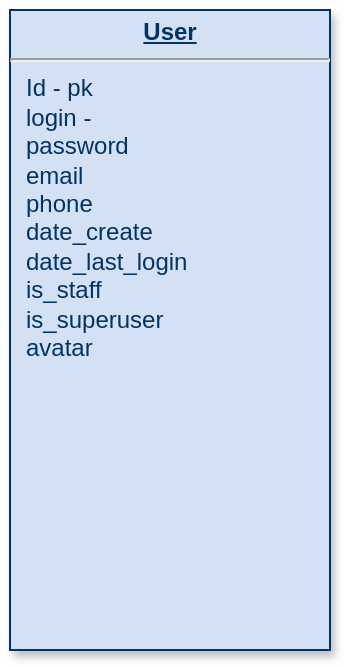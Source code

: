 <mxfile version="21.6.6" type="github">
  <diagram name="Page-1" id="efa7a0a1-bf9b-a30e-e6df-94a7791c09e9">
    <mxGraphModel dx="-55" dy="1025" grid="1" gridSize="10" guides="1" tooltips="1" connect="1" arrows="1" fold="1" page="1" pageScale="1" pageWidth="826" pageHeight="1169" background="none" math="0" shadow="0">
      <root>
        <mxCell id="0" />
        <mxCell id="1" parent="0" />
        <mxCell id="22" value="&lt;p style=&quot;margin: 0px; margin-top: 4px; text-align: center; text-decoration: underline;&quot;&gt;&lt;strong&gt;User&lt;/strong&gt;&lt;/p&gt;&lt;hr&gt;&lt;p style=&quot;margin: 0px; margin-left: 8px;&quot;&gt;Id - pk&lt;/p&gt;&lt;p style=&quot;margin: 0px; margin-left: 8px;&quot;&gt;login -&amp;nbsp;&lt;/p&gt;&lt;p style=&quot;margin: 0px; margin-left: 8px;&quot;&gt;password&lt;/p&gt;&lt;p style=&quot;margin: 0px; margin-left: 8px;&quot;&gt;email&amp;nbsp;&lt;/p&gt;&lt;p style=&quot;margin: 0px; margin-left: 8px;&quot;&gt;phone&lt;/p&gt;&lt;p style=&quot;margin: 0px; margin-left: 8px;&quot;&gt;date_create&lt;/p&gt;&lt;p style=&quot;margin: 0px; margin-left: 8px;&quot;&gt;date_last_login&lt;/p&gt;&lt;p style=&quot;margin: 0px; margin-left: 8px;&quot;&gt;is_staff&lt;/p&gt;&lt;p style=&quot;margin: 0px; margin-left: 8px;&quot;&gt;is_superuser&lt;/p&gt;&lt;p style=&quot;margin: 0px; margin-left: 8px;&quot;&gt;avatar&lt;/p&gt;&lt;p style=&quot;margin: 0px; margin-left: 8px;&quot;&gt;&lt;br&gt;&lt;/p&gt;" style="verticalAlign=top;align=left;overflow=fill;fontSize=12;fontFamily=Helvetica;html=1;strokeColor=#003366;shadow=1;fillColor=#D4E1F5;fontColor=#003366" parent="1" vertex="1">
          <mxGeometry x="880" y="430" width="160" height="320" as="geometry" />
        </mxCell>
      </root>
    </mxGraphModel>
  </diagram>
</mxfile>
